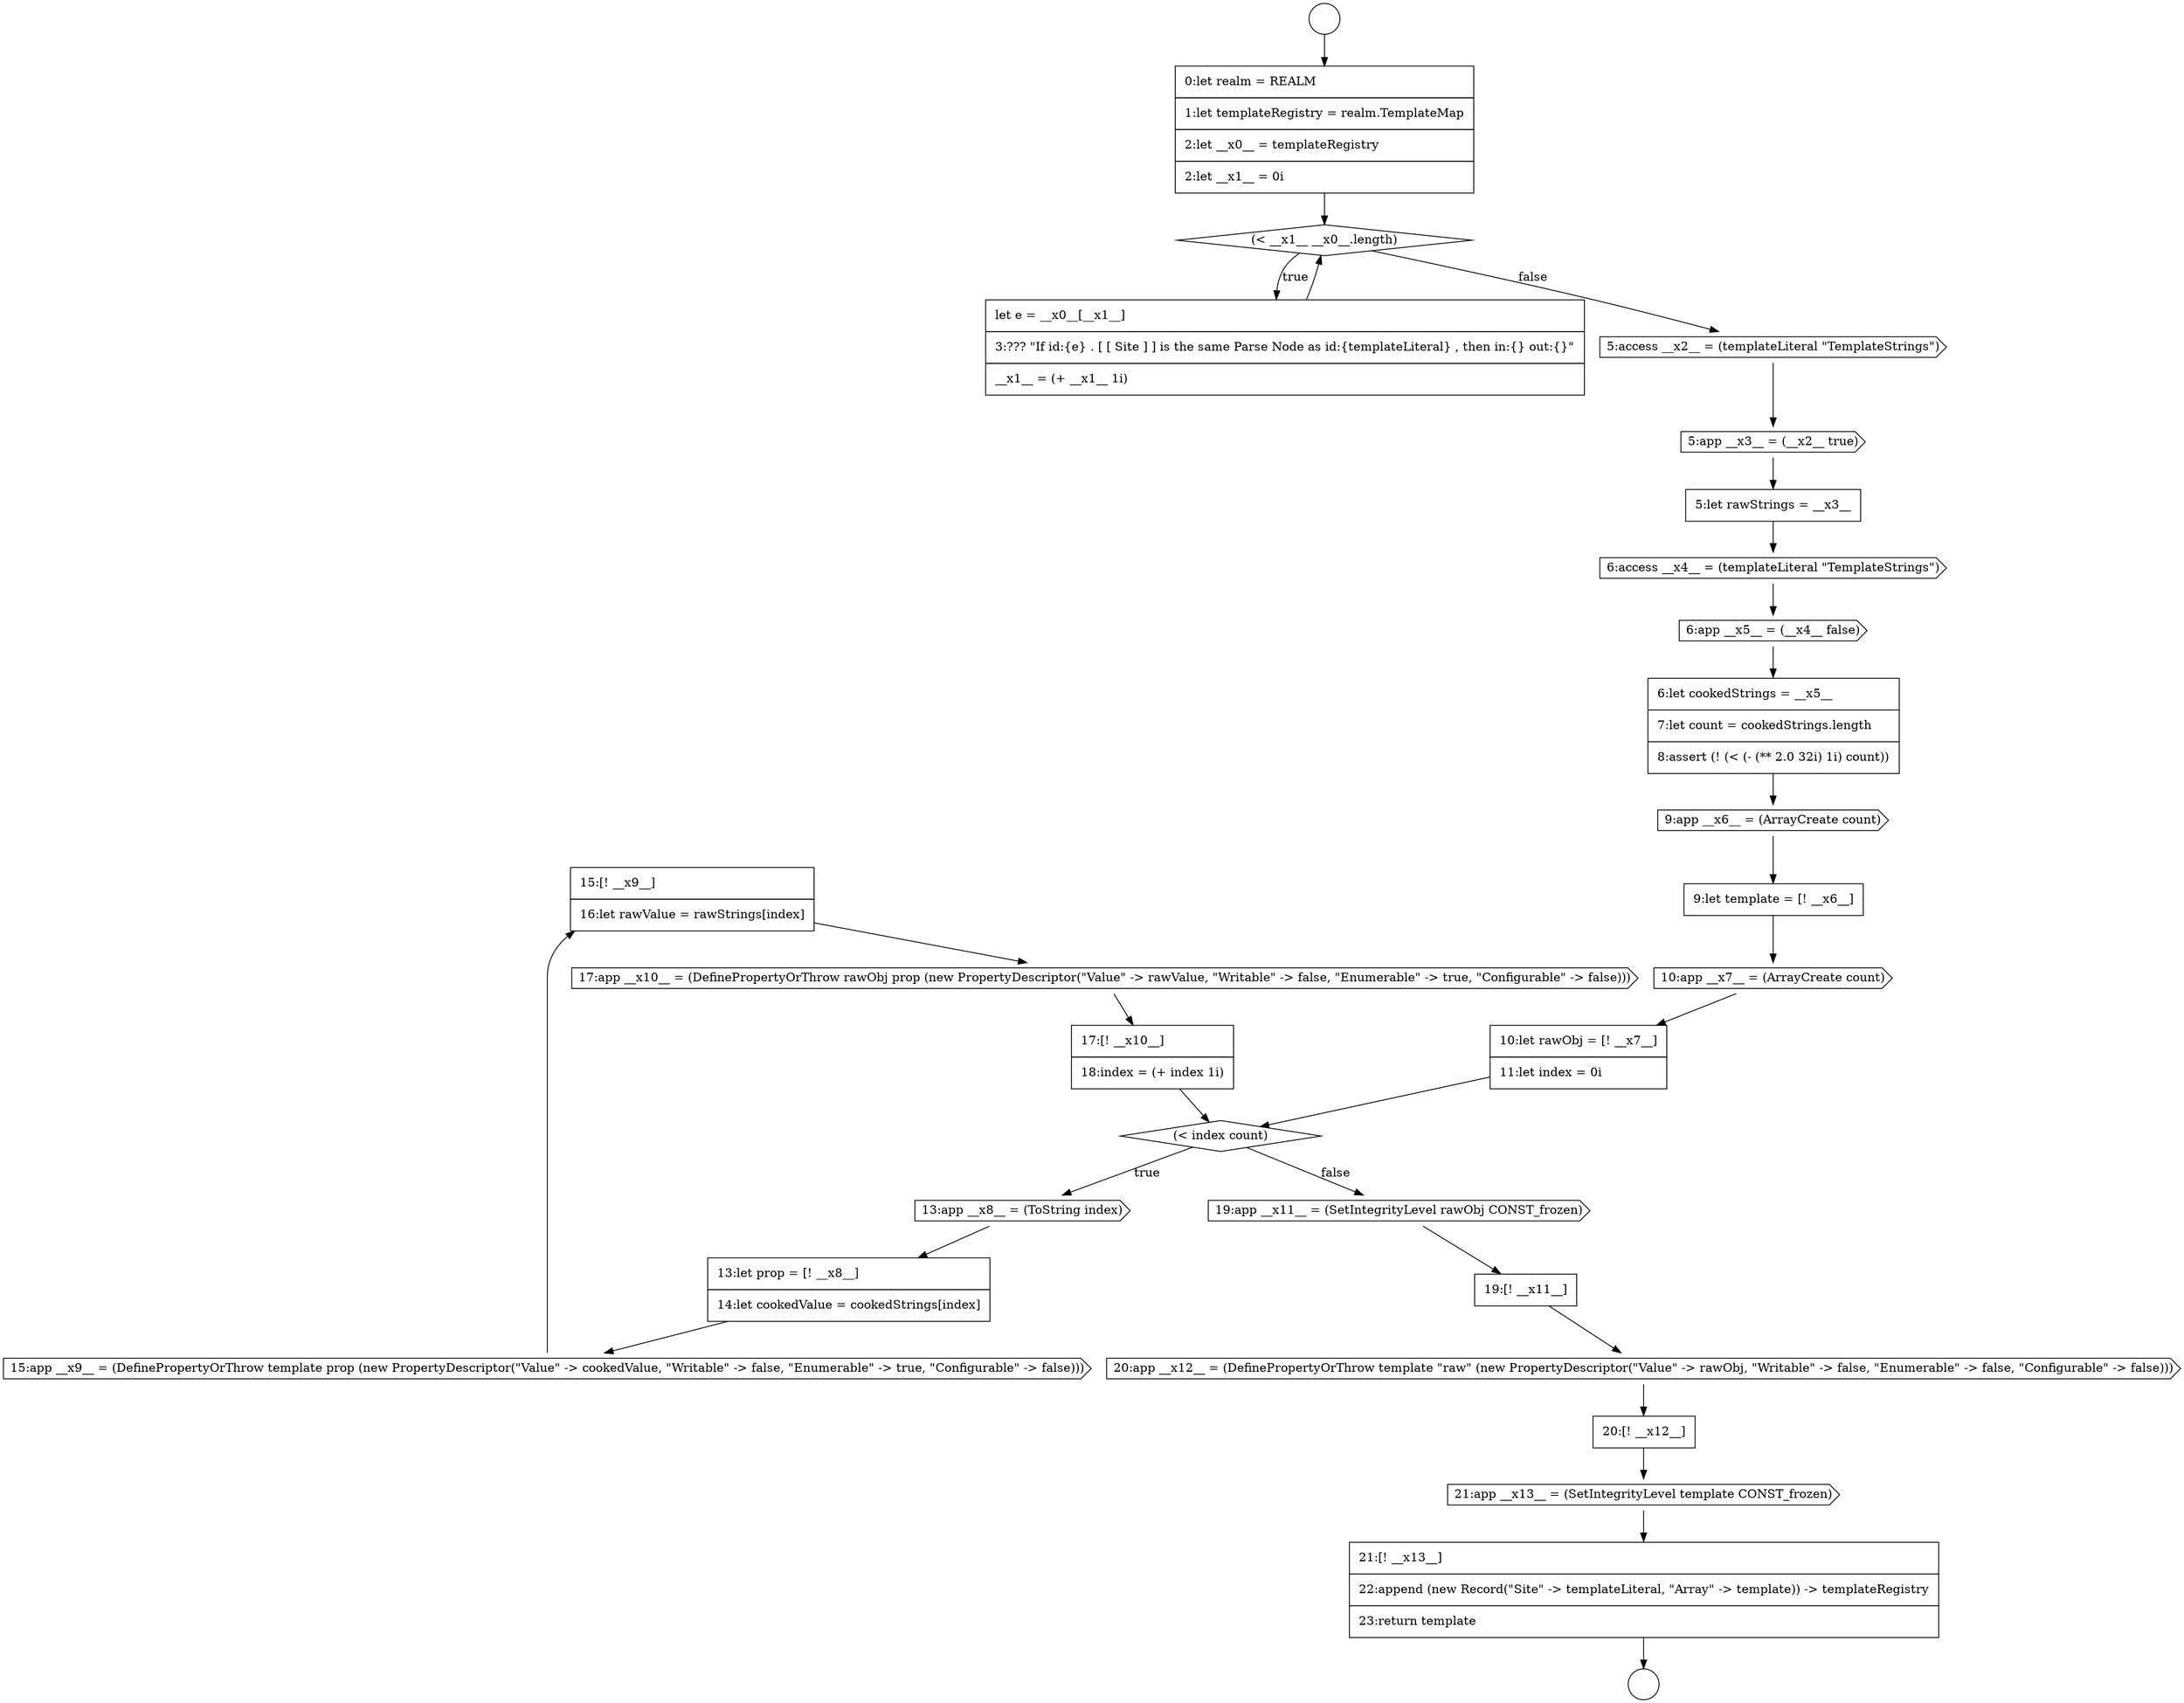 digraph {
  node4249 [shape=none, margin=0, label=<<font color="black">
    <table border="0" cellborder="1" cellspacing="0" cellpadding="10">
      <tr><td align="left">15:[! __x9__]</td></tr>
      <tr><td align="left">16:let rawValue = rawStrings[index]</td></tr>
    </table>
  </font>> color="black" fillcolor="white" style=filled]
  node4253 [shape=none, margin=0, label=<<font color="black">
    <table border="0" cellborder="1" cellspacing="0" cellpadding="10">
      <tr><td align="left">19:[! __x11__]</td></tr>
    </table>
  </font>> color="black" fillcolor="white" style=filled]
  node4230 [shape=circle label=" " color="black" fillcolor="white" style=filled]
  node4252 [shape=cds, label=<<font color="black">19:app __x11__ = (SetIntegrityLevel rawObj CONST_frozen)</font>> color="black" fillcolor="white" style=filled]
  node4256 [shape=cds, label=<<font color="black">21:app __x13__ = (SetIntegrityLevel template CONST_frozen)</font>> color="black" fillcolor="white" style=filled]
  node4232 [shape=none, margin=0, label=<<font color="black">
    <table border="0" cellborder="1" cellspacing="0" cellpadding="10">
      <tr><td align="left">0:let realm = REALM</td></tr>
      <tr><td align="left">1:let templateRegistry = realm.TemplateMap</td></tr>
      <tr><td align="left">2:let __x0__ = templateRegistry</td></tr>
      <tr><td align="left">2:let __x1__ = 0i</td></tr>
    </table>
  </font>> color="black" fillcolor="white" style=filled]
  node4255 [shape=none, margin=0, label=<<font color="black">
    <table border="0" cellborder="1" cellspacing="0" cellpadding="10">
      <tr><td align="left">20:[! __x12__]</td></tr>
    </table>
  </font>> color="black" fillcolor="white" style=filled]
  node4250 [shape=cds, label=<<font color="black">17:app __x10__ = (DefinePropertyOrThrow rawObj prop (new PropertyDescriptor(&quot;Value&quot; -&gt; rawValue, &quot;Writable&quot; -&gt; false, &quot;Enumerable&quot; -&gt; true, &quot;Configurable&quot; -&gt; false)))</font>> color="black" fillcolor="white" style=filled]
  node4254 [shape=cds, label=<<font color="black">20:app __x12__ = (DefinePropertyOrThrow template &quot;raw&quot; (new PropertyDescriptor(&quot;Value&quot; -&gt; rawObj, &quot;Writable&quot; -&gt; false, &quot;Enumerable&quot; -&gt; false, &quot;Configurable&quot; -&gt; false)))</font>> color="black" fillcolor="white" style=filled]
  node4234 [shape=none, margin=0, label=<<font color="black">
    <table border="0" cellborder="1" cellspacing="0" cellpadding="10">
      <tr><td align="left">let e = __x0__[__x1__]</td></tr>
      <tr><td align="left">3:??? &quot;If id:{e} . [ [ Site ] ] is the same Parse Node as id:{templateLiteral} , then in:{} out:{}&quot;</td></tr>
      <tr><td align="left">__x1__ = (+ __x1__ 1i)</td></tr>
    </table>
  </font>> color="black" fillcolor="white" style=filled]
  node4247 [shape=none, margin=0, label=<<font color="black">
    <table border="0" cellborder="1" cellspacing="0" cellpadding="10">
      <tr><td align="left">13:let prop = [! __x8__]</td></tr>
      <tr><td align="left">14:let cookedValue = cookedStrings[index]</td></tr>
    </table>
  </font>> color="black" fillcolor="white" style=filled]
  node4238 [shape=cds, label=<<font color="black">6:access __x4__ = (templateLiteral &quot;TemplateStrings&quot;)</font>> color="black" fillcolor="white" style=filled]
  node4243 [shape=cds, label=<<font color="black">10:app __x7__ = (ArrayCreate count)</font>> color="black" fillcolor="white" style=filled]
  node4248 [shape=cds, label=<<font color="black">15:app __x9__ = (DefinePropertyOrThrow template prop (new PropertyDescriptor(&quot;Value&quot; -&gt; cookedValue, &quot;Writable&quot; -&gt; false, &quot;Enumerable&quot; -&gt; true, &quot;Configurable&quot; -&gt; false)))</font>> color="black" fillcolor="white" style=filled]
  node4233 [shape=diamond, label=<<font color="black">(&lt; __x1__ __x0__.length)</font>> color="black" fillcolor="white" style=filled]
  node4244 [shape=none, margin=0, label=<<font color="black">
    <table border="0" cellborder="1" cellspacing="0" cellpadding="10">
      <tr><td align="left">10:let rawObj = [! __x7__]</td></tr>
      <tr><td align="left">11:let index = 0i</td></tr>
    </table>
  </font>> color="black" fillcolor="white" style=filled]
  node4237 [shape=none, margin=0, label=<<font color="black">
    <table border="0" cellborder="1" cellspacing="0" cellpadding="10">
      <tr><td align="left">5:let rawStrings = __x3__</td></tr>
    </table>
  </font>> color="black" fillcolor="white" style=filled]
  node4231 [shape=circle label=" " color="black" fillcolor="white" style=filled]
  node4251 [shape=none, margin=0, label=<<font color="black">
    <table border="0" cellborder="1" cellspacing="0" cellpadding="10">
      <tr><td align="left">17:[! __x10__]</td></tr>
      <tr><td align="left">18:index = (+ index 1i)</td></tr>
    </table>
  </font>> color="black" fillcolor="white" style=filled]
  node4236 [shape=cds, label=<<font color="black">5:app __x3__ = (__x2__ true)</font>> color="black" fillcolor="white" style=filled]
  node4245 [shape=diamond, label=<<font color="black">(&lt; index count)</font>> color="black" fillcolor="white" style=filled]
  node4240 [shape=none, margin=0, label=<<font color="black">
    <table border="0" cellborder="1" cellspacing="0" cellpadding="10">
      <tr><td align="left">6:let cookedStrings = __x5__</td></tr>
      <tr><td align="left">7:let count = cookedStrings.length</td></tr>
      <tr><td align="left">8:assert (! (&lt; (- (** 2.0 32i) 1i) count))</td></tr>
    </table>
  </font>> color="black" fillcolor="white" style=filled]
  node4241 [shape=cds, label=<<font color="black">9:app __x6__ = (ArrayCreate count)</font>> color="black" fillcolor="white" style=filled]
  node4246 [shape=cds, label=<<font color="black">13:app __x8__ = (ToString index)</font>> color="black" fillcolor="white" style=filled]
  node4235 [shape=cds, label=<<font color="black">5:access __x2__ = (templateLiteral &quot;TemplateStrings&quot;)</font>> color="black" fillcolor="white" style=filled]
  node4257 [shape=none, margin=0, label=<<font color="black">
    <table border="0" cellborder="1" cellspacing="0" cellpadding="10">
      <tr><td align="left">21:[! __x13__]</td></tr>
      <tr><td align="left">22:append (new Record(&quot;Site&quot; -&gt; templateLiteral, &quot;Array&quot; -&gt; template)) -&gt; templateRegistry</td></tr>
      <tr><td align="left">23:return template</td></tr>
    </table>
  </font>> color="black" fillcolor="white" style=filled]
  node4242 [shape=none, margin=0, label=<<font color="black">
    <table border="0" cellborder="1" cellspacing="0" cellpadding="10">
      <tr><td align="left">9:let template = [! __x6__]</td></tr>
    </table>
  </font>> color="black" fillcolor="white" style=filled]
  node4239 [shape=cds, label=<<font color="black">6:app __x5__ = (__x4__ false)</font>> color="black" fillcolor="white" style=filled]
  node4242 -> node4243 [ color="black"]
  node4241 -> node4242 [ color="black"]
  node4246 -> node4247 [ color="black"]
  node4248 -> node4249 [ color="black"]
  node4255 -> node4256 [ color="black"]
  node4232 -> node4233 [ color="black"]
  node4243 -> node4244 [ color="black"]
  node4230 -> node4232 [ color="black"]
  node4252 -> node4253 [ color="black"]
  node4235 -> node4236 [ color="black"]
  node4247 -> node4248 [ color="black"]
  node4237 -> node4238 [ color="black"]
  node4254 -> node4255 [ color="black"]
  node4249 -> node4250 [ color="black"]
  node4257 -> node4231 [ color="black"]
  node4244 -> node4245 [ color="black"]
  node4240 -> node4241 [ color="black"]
  node4234 -> node4233 [ color="black"]
  node4253 -> node4254 [ color="black"]
  node4236 -> node4237 [ color="black"]
  node4238 -> node4239 [ color="black"]
  node4250 -> node4251 [ color="black"]
  node4251 -> node4245 [ color="black"]
  node4239 -> node4240 [ color="black"]
  node4256 -> node4257 [ color="black"]
  node4245 -> node4246 [label=<<font color="black">true</font>> color="black"]
  node4245 -> node4252 [label=<<font color="black">false</font>> color="black"]
  node4233 -> node4234 [label=<<font color="black">true</font>> color="black"]
  node4233 -> node4235 [label=<<font color="black">false</font>> color="black"]
}

